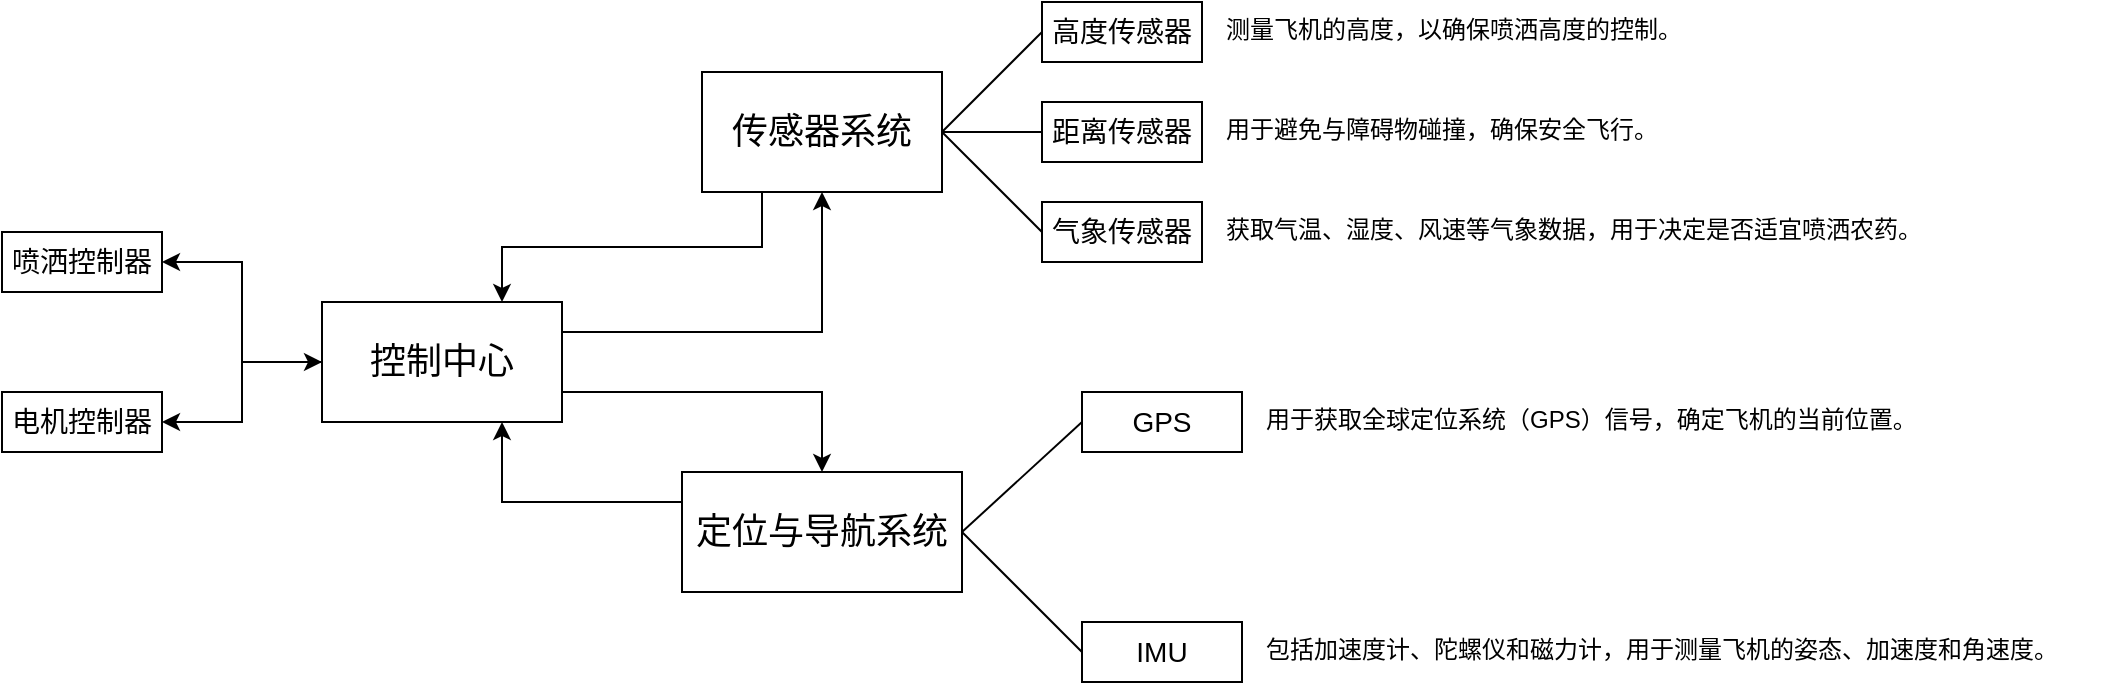 <mxfile version="12.1.7" type="device" pages="1"><diagram id="t4hnh_l_HuE4yLqJJw37" name="第 1 页"><mxGraphModel dx="1250" dy="588" grid="1" gridSize="10" guides="1" tooltips="1" connect="1" arrows="1" fold="1" page="1" pageScale="1" pageWidth="827" pageHeight="1169" math="0" shadow="0"><root><mxCell id="0"/><mxCell id="1" parent="0"/><mxCell id="52jIZs4t4MfxKNz7_6Kf-56" style="edgeStyle=orthogonalEdgeStyle;rounded=0;orthogonalLoop=1;jettySize=auto;html=1;exitX=0;exitY=0.25;exitDx=0;exitDy=0;entryX=0.75;entryY=1;entryDx=0;entryDy=0;" edge="1" parent="1" source="52jIZs4t4MfxKNz7_6Kf-2" target="52jIZs4t4MfxKNz7_6Kf-1"><mxGeometry relative="1" as="geometry"/></mxCell><mxCell id="52jIZs4t4MfxKNz7_6Kf-2" value="&lt;font style=&quot;font-size: 18px&quot;&gt;定位与导航系统&lt;/font&gt;" style="rounded=0;whiteSpace=wrap;html=1;" vertex="1" parent="1"><mxGeometry x="760" y="385" width="140" height="60" as="geometry"/></mxCell><mxCell id="52jIZs4t4MfxKNz7_6Kf-54" style="edgeStyle=orthogonalEdgeStyle;rounded=0;orthogonalLoop=1;jettySize=auto;html=1;exitX=0.25;exitY=1;exitDx=0;exitDy=0;entryX=0.75;entryY=0;entryDx=0;entryDy=0;" edge="1" parent="1" source="52jIZs4t4MfxKNz7_6Kf-3" target="52jIZs4t4MfxKNz7_6Kf-1"><mxGeometry relative="1" as="geometry"/></mxCell><mxCell id="52jIZs4t4MfxKNz7_6Kf-3" value="&lt;font style=&quot;font-size: 18px&quot;&gt;传感器系统&lt;/font&gt;" style="rounded=0;whiteSpace=wrap;html=1;" vertex="1" parent="1"><mxGeometry x="770" y="185" width="120" height="60" as="geometry"/></mxCell><mxCell id="52jIZs4t4MfxKNz7_6Kf-7" value="&lt;font style=&quot;font-size: 14px&quot;&gt;距离传感器&lt;/font&gt;" style="rounded=0;whiteSpace=wrap;html=1;" vertex="1" parent="1"><mxGeometry x="940" y="200" width="80" height="30" as="geometry"/></mxCell><mxCell id="52jIZs4t4MfxKNz7_6Kf-8" value="&lt;font style=&quot;font-size: 14px&quot;&gt;气象传感器&lt;/font&gt;" style="rounded=0;whiteSpace=wrap;html=1;" vertex="1" parent="1"><mxGeometry x="940" y="250" width="80" height="30" as="geometry"/></mxCell><mxCell id="52jIZs4t4MfxKNz7_6Kf-9" value="&lt;font style=&quot;font-size: 14px&quot;&gt;高度传感器&lt;/font&gt;" style="rounded=0;whiteSpace=wrap;html=1;" vertex="1" parent="1"><mxGeometry x="940" y="150" width="80" height="30" as="geometry"/></mxCell><mxCell id="52jIZs4t4MfxKNz7_6Kf-10" value="" style="endArrow=none;html=1;entryX=1;entryY=0.5;entryDx=0;entryDy=0;exitX=0;exitY=0.5;exitDx=0;exitDy=0;" edge="1" parent="1" source="52jIZs4t4MfxKNz7_6Kf-7" target="52jIZs4t4MfxKNz7_6Kf-3"><mxGeometry width="50" height="50" relative="1" as="geometry"><mxPoint x="770" y="540" as="sourcePoint"/><mxPoint x="820" y="490" as="targetPoint"/></mxGeometry></mxCell><mxCell id="52jIZs4t4MfxKNz7_6Kf-11" value="" style="endArrow=none;html=1;exitX=0;exitY=0.5;exitDx=0;exitDy=0;entryX=1;entryY=0.5;entryDx=0;entryDy=0;" edge="1" parent="1" source="52jIZs4t4MfxKNz7_6Kf-8" target="52jIZs4t4MfxKNz7_6Kf-3"><mxGeometry width="50" height="50" relative="1" as="geometry"><mxPoint x="770" y="540" as="sourcePoint"/><mxPoint x="920" y="220" as="targetPoint"/></mxGeometry></mxCell><mxCell id="52jIZs4t4MfxKNz7_6Kf-12" value="" style="endArrow=none;html=1;entryX=1;entryY=0.5;entryDx=0;entryDy=0;exitX=0;exitY=0.5;exitDx=0;exitDy=0;" edge="1" parent="1" source="52jIZs4t4MfxKNz7_6Kf-9" target="52jIZs4t4MfxKNz7_6Kf-3"><mxGeometry width="50" height="50" relative="1" as="geometry"><mxPoint x="770" y="540" as="sourcePoint"/><mxPoint x="820" y="490" as="targetPoint"/></mxGeometry></mxCell><mxCell id="52jIZs4t4MfxKNz7_6Kf-13" value="测量飞机的高度，以确保喷洒高度的控制。" style="text;html=1;" vertex="1" parent="1"><mxGeometry x="1030" y="150" width="250" height="30" as="geometry"/></mxCell><mxCell id="52jIZs4t4MfxKNz7_6Kf-14" value="用于避免与障碍物碰撞，确保安全飞行。" style="text;html=1;" vertex="1" parent="1"><mxGeometry x="1030" y="200" width="240" height="30" as="geometry"/></mxCell><mxCell id="52jIZs4t4MfxKNz7_6Kf-15" value="获取气温、湿度、风速等气象数据，用于决定是否适宜喷洒农药。" style="text;html=1;" vertex="1" parent="1"><mxGeometry x="1030" y="250" width="350" height="30" as="geometry"/></mxCell><mxCell id="52jIZs4t4MfxKNz7_6Kf-37" value="&lt;font style=&quot;font-size: 14px&quot;&gt;GPS&lt;/font&gt;" style="rounded=0;whiteSpace=wrap;html=1;" vertex="1" parent="1"><mxGeometry x="960" y="345" width="80" height="30" as="geometry"/></mxCell><mxCell id="52jIZs4t4MfxKNz7_6Kf-38" value="&lt;font style=&quot;font-size: 14px&quot;&gt;IMU&lt;/font&gt;" style="rounded=0;whiteSpace=wrap;html=1;" vertex="1" parent="1"><mxGeometry x="960" y="460" width="80" height="30" as="geometry"/></mxCell><mxCell id="52jIZs4t4MfxKNz7_6Kf-41" value="" style="endArrow=none;html=1;entryX=1;entryY=0.5;entryDx=0;entryDy=0;exitX=0;exitY=0.5;exitDx=0;exitDy=0;" edge="1" parent="1" source="52jIZs4t4MfxKNz7_6Kf-38" target="52jIZs4t4MfxKNz7_6Kf-2"><mxGeometry width="50" height="50" relative="1" as="geometry"><mxPoint x="373" y="680" as="sourcePoint"/><mxPoint x="423" y="630" as="targetPoint"/></mxGeometry></mxCell><mxCell id="52jIZs4t4MfxKNz7_6Kf-42" value="" style="endArrow=none;html=1;entryX=0;entryY=0.5;entryDx=0;entryDy=0;exitX=1;exitY=0.5;exitDx=0;exitDy=0;" edge="1" parent="1" source="52jIZs4t4MfxKNz7_6Kf-2" target="52jIZs4t4MfxKNz7_6Kf-37"><mxGeometry width="50" height="50" relative="1" as="geometry"><mxPoint x="963" y="450" as="sourcePoint"/><mxPoint x="907" y="385" as="targetPoint"/></mxGeometry></mxCell><mxCell id="52jIZs4t4MfxKNz7_6Kf-43" value="用于获取全球定位系统（GPS）信号，确定飞机的当前位置。" style="text;html=1;" vertex="1" parent="1"><mxGeometry x="1050" y="345" width="390" height="30" as="geometry"/></mxCell><mxCell id="52jIZs4t4MfxKNz7_6Kf-44" value="包括加速度计、陀螺仪和磁力计，用于测量飞机的姿态、加速度和角速度。" style="text;html=1;" vertex="1" parent="1"><mxGeometry x="1050" y="460" width="420" height="30" as="geometry"/></mxCell><mxCell id="52jIZs4t4MfxKNz7_6Kf-48" value="&lt;font style=&quot;font-size: 14px&quot;&gt;喷洒控制器&lt;/font&gt;" style="rounded=0;whiteSpace=wrap;html=1;" vertex="1" parent="1"><mxGeometry x="420" y="265" width="80" height="30" as="geometry"/></mxCell><mxCell id="52jIZs4t4MfxKNz7_6Kf-49" value="&lt;font style=&quot;font-size: 14px&quot;&gt;电机控制器&lt;/font&gt;" style="rounded=0;whiteSpace=wrap;html=1;" vertex="1" parent="1"><mxGeometry x="420" y="345" width="80" height="30" as="geometry"/></mxCell><mxCell id="52jIZs4t4MfxKNz7_6Kf-53" style="edgeStyle=orthogonalEdgeStyle;rounded=0;orthogonalLoop=1;jettySize=auto;html=1;exitX=1;exitY=0.25;exitDx=0;exitDy=0;entryX=0.5;entryY=1;entryDx=0;entryDy=0;" edge="1" parent="1" source="52jIZs4t4MfxKNz7_6Kf-1" target="52jIZs4t4MfxKNz7_6Kf-3"><mxGeometry relative="1" as="geometry"/></mxCell><mxCell id="52jIZs4t4MfxKNz7_6Kf-55" style="edgeStyle=orthogonalEdgeStyle;rounded=0;orthogonalLoop=1;jettySize=auto;html=1;exitX=1;exitY=0.75;exitDx=0;exitDy=0;entryX=0.5;entryY=0;entryDx=0;entryDy=0;" edge="1" parent="1" source="52jIZs4t4MfxKNz7_6Kf-1" target="52jIZs4t4MfxKNz7_6Kf-2"><mxGeometry relative="1" as="geometry"/></mxCell><mxCell id="52jIZs4t4MfxKNz7_6Kf-60" style="edgeStyle=orthogonalEdgeStyle;rounded=0;orthogonalLoop=1;jettySize=auto;html=1;exitX=0;exitY=0.5;exitDx=0;exitDy=0;entryX=1;entryY=0.5;entryDx=0;entryDy=0;" edge="1" parent="1" source="52jIZs4t4MfxKNz7_6Kf-1" target="52jIZs4t4MfxKNz7_6Kf-48"><mxGeometry relative="1" as="geometry"/></mxCell><mxCell id="52jIZs4t4MfxKNz7_6Kf-61" style="edgeStyle=orthogonalEdgeStyle;rounded=0;orthogonalLoop=1;jettySize=auto;html=1;exitX=0;exitY=0.5;exitDx=0;exitDy=0;entryX=1;entryY=0.5;entryDx=0;entryDy=0;" edge="1" parent="1" source="52jIZs4t4MfxKNz7_6Kf-1" target="52jIZs4t4MfxKNz7_6Kf-49"><mxGeometry relative="1" as="geometry"/></mxCell><mxCell id="52jIZs4t4MfxKNz7_6Kf-1" value="&lt;font style=&quot;font-size: 18px&quot;&gt;控制中心&lt;/font&gt;" style="rounded=0;whiteSpace=wrap;html=1;" vertex="1" parent="1"><mxGeometry x="580" y="300" width="120" height="60" as="geometry"/></mxCell><mxCell id="52jIZs4t4MfxKNz7_6Kf-62" value="" style="endArrow=classic;html=1;entryX=0;entryY=0.5;entryDx=0;entryDy=0;" edge="1" parent="1" target="52jIZs4t4MfxKNz7_6Kf-1"><mxGeometry width="50" height="50" relative="1" as="geometry"><mxPoint x="540" y="330" as="sourcePoint"/><mxPoint x="640" y="250" as="targetPoint"/></mxGeometry></mxCell></root></mxGraphModel></diagram></mxfile>